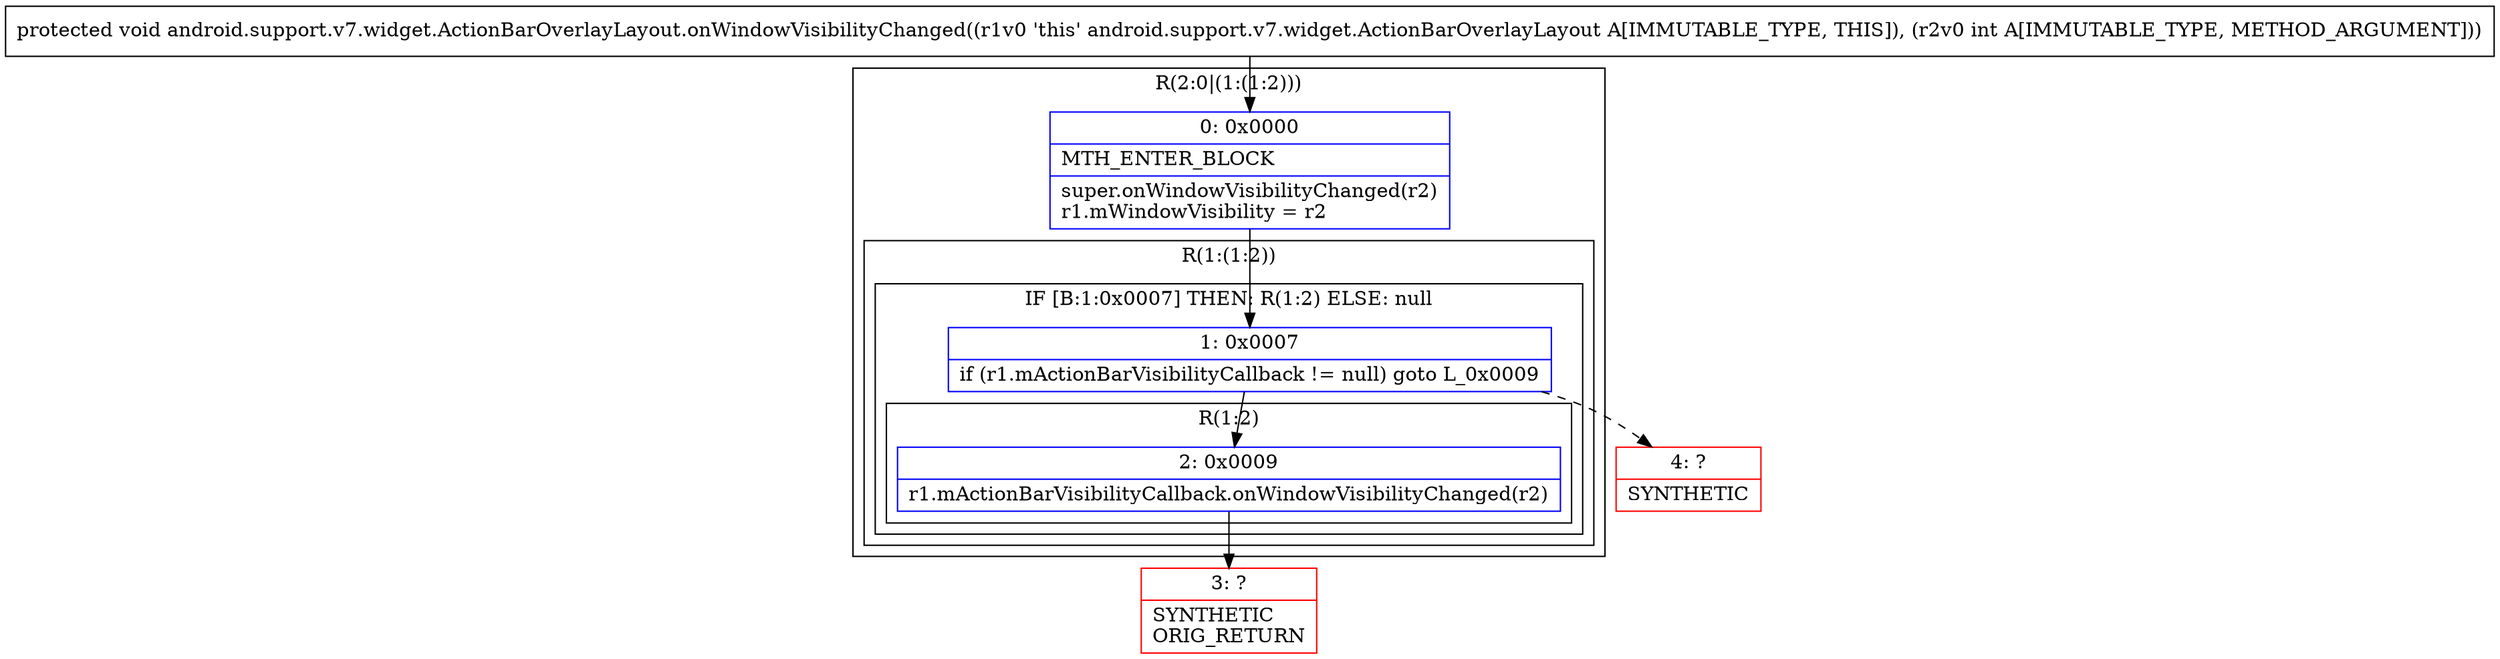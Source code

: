 digraph "CFG forandroid.support.v7.widget.ActionBarOverlayLayout.onWindowVisibilityChanged(I)V" {
subgraph cluster_Region_974393252 {
label = "R(2:0|(1:(1:2)))";
node [shape=record,color=blue];
Node_0 [shape=record,label="{0\:\ 0x0000|MTH_ENTER_BLOCK\l|super.onWindowVisibilityChanged(r2)\lr1.mWindowVisibility = r2\l}"];
subgraph cluster_Region_630812285 {
label = "R(1:(1:2))";
node [shape=record,color=blue];
subgraph cluster_IfRegion_1960740272 {
label = "IF [B:1:0x0007] THEN: R(1:2) ELSE: null";
node [shape=record,color=blue];
Node_1 [shape=record,label="{1\:\ 0x0007|if (r1.mActionBarVisibilityCallback != null) goto L_0x0009\l}"];
subgraph cluster_Region_1715296963 {
label = "R(1:2)";
node [shape=record,color=blue];
Node_2 [shape=record,label="{2\:\ 0x0009|r1.mActionBarVisibilityCallback.onWindowVisibilityChanged(r2)\l}"];
}
}
}
}
Node_3 [shape=record,color=red,label="{3\:\ ?|SYNTHETIC\lORIG_RETURN\l}"];
Node_4 [shape=record,color=red,label="{4\:\ ?|SYNTHETIC\l}"];
MethodNode[shape=record,label="{protected void android.support.v7.widget.ActionBarOverlayLayout.onWindowVisibilityChanged((r1v0 'this' android.support.v7.widget.ActionBarOverlayLayout A[IMMUTABLE_TYPE, THIS]), (r2v0 int A[IMMUTABLE_TYPE, METHOD_ARGUMENT])) }"];
MethodNode -> Node_0;
Node_0 -> Node_1;
Node_1 -> Node_2;
Node_1 -> Node_4[style=dashed];
Node_2 -> Node_3;
}

